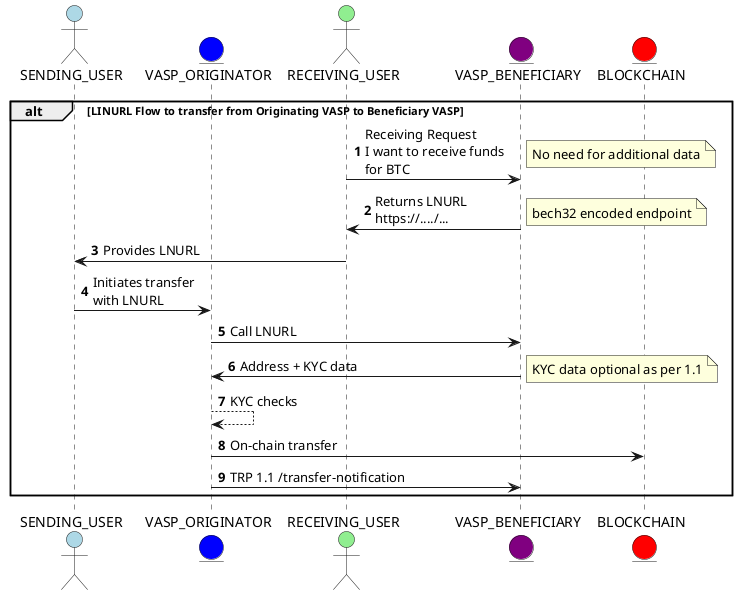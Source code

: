 @startuml
'https://plantuml.com/sequence-diagram

actor SENDING_USER #lightblue
entity VASP_ORIGINATOR #blue

actor RECEIVING_USER #lightgreen
entity VASP_BENEFICIARY #purple

entity BLOCKCHAIN #red

autonumber

alt LINURL Flow to transfer from Originating VASP to Beneficiary VASP

RECEIVING_USER -> VASP_BENEFICIARY: Receiving Request\nI want to receive funds\nfor BTC
note right: No need for additional data

VASP_BENEFICIARY -> RECEIVING_USER: Returns LNURL\nhttps://..../...
note right: bech32 encoded endpoint
RECEIVING_USER -> SENDING_USER: Provides LNURL

SENDING_USER -> VASP_ORIGINATOR: Initiates transfer\nwith LNURL
VASP_ORIGINATOR -> VASP_BENEFICIARY: Call LNURL
VASP_BENEFICIARY -> VASP_ORIGINATOR: Address + KYC data
note right: KYC data optional as per 1.1
VASP_ORIGINATOR --> VASP_ORIGINATOR: KYC checks
VASP_ORIGINATOR -> BLOCKCHAIN: On-chain transfer
VASP_ORIGINATOR -> VASP_BENEFICIARY: TRP 1.1 /transfer-notification
end

@enduml